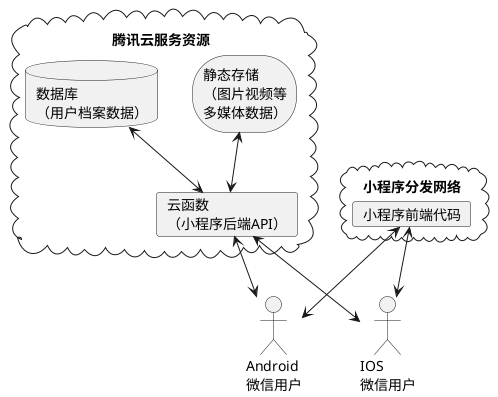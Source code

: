 @startuml chap4-network

top to bottom direction

cloud 腾讯云服务资源 {
  database "数据库\n（用户档案数据）" as db
  storage "静态存储\n（图片视频等\n多媒体数据）" as ss
  card "云函数\n（小程序后端API）" as apis
  apis <-up-> db
  apis <-up-> ss
}

cloud 小程序分发网络 {
  card 小程序前端代码 as fe
}

actor "Android\n微信用户" as aUser
actor "IOS\n微信用户" as iUser
aUser <-up-> fe
aUser <-up-> apis
iUser <-up-> fe
iUser <-up-> apis

@enduml
